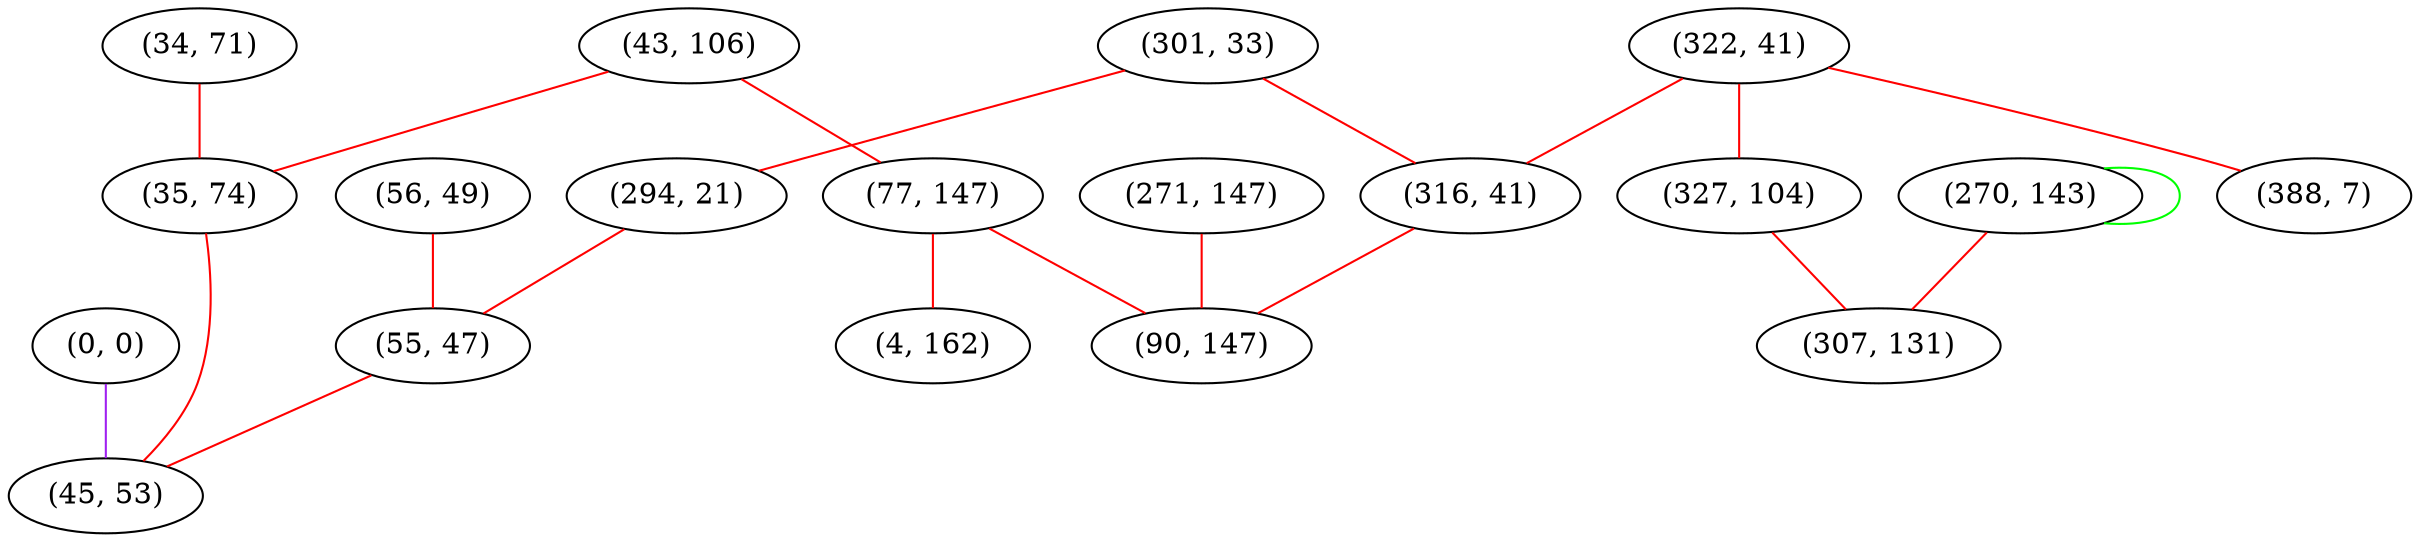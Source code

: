graph "" {
"(34, 71)";
"(301, 33)";
"(43, 106)";
"(0, 0)";
"(322, 41)";
"(56, 49)";
"(327, 104)";
"(35, 74)";
"(77, 147)";
"(316, 41)";
"(388, 7)";
"(294, 21)";
"(270, 143)";
"(55, 47)";
"(4, 162)";
"(271, 147)";
"(90, 147)";
"(45, 53)";
"(307, 131)";
"(34, 71)" -- "(35, 74)"  [color=red, key=0, weight=1];
"(301, 33)" -- "(316, 41)"  [color=red, key=0, weight=1];
"(301, 33)" -- "(294, 21)"  [color=red, key=0, weight=1];
"(43, 106)" -- "(35, 74)"  [color=red, key=0, weight=1];
"(43, 106)" -- "(77, 147)"  [color=red, key=0, weight=1];
"(0, 0)" -- "(45, 53)"  [color=purple, key=0, weight=4];
"(322, 41)" -- "(327, 104)"  [color=red, key=0, weight=1];
"(322, 41)" -- "(388, 7)"  [color=red, key=0, weight=1];
"(322, 41)" -- "(316, 41)"  [color=red, key=0, weight=1];
"(56, 49)" -- "(55, 47)"  [color=red, key=0, weight=1];
"(327, 104)" -- "(307, 131)"  [color=red, key=0, weight=1];
"(35, 74)" -- "(45, 53)"  [color=red, key=0, weight=1];
"(77, 147)" -- "(4, 162)"  [color=red, key=0, weight=1];
"(77, 147)" -- "(90, 147)"  [color=red, key=0, weight=1];
"(316, 41)" -- "(90, 147)"  [color=red, key=0, weight=1];
"(294, 21)" -- "(55, 47)"  [color=red, key=0, weight=1];
"(270, 143)" -- "(270, 143)"  [color=green, key=0, weight=2];
"(270, 143)" -- "(307, 131)"  [color=red, key=0, weight=1];
"(55, 47)" -- "(45, 53)"  [color=red, key=0, weight=1];
"(271, 147)" -- "(90, 147)"  [color=red, key=0, weight=1];
}
